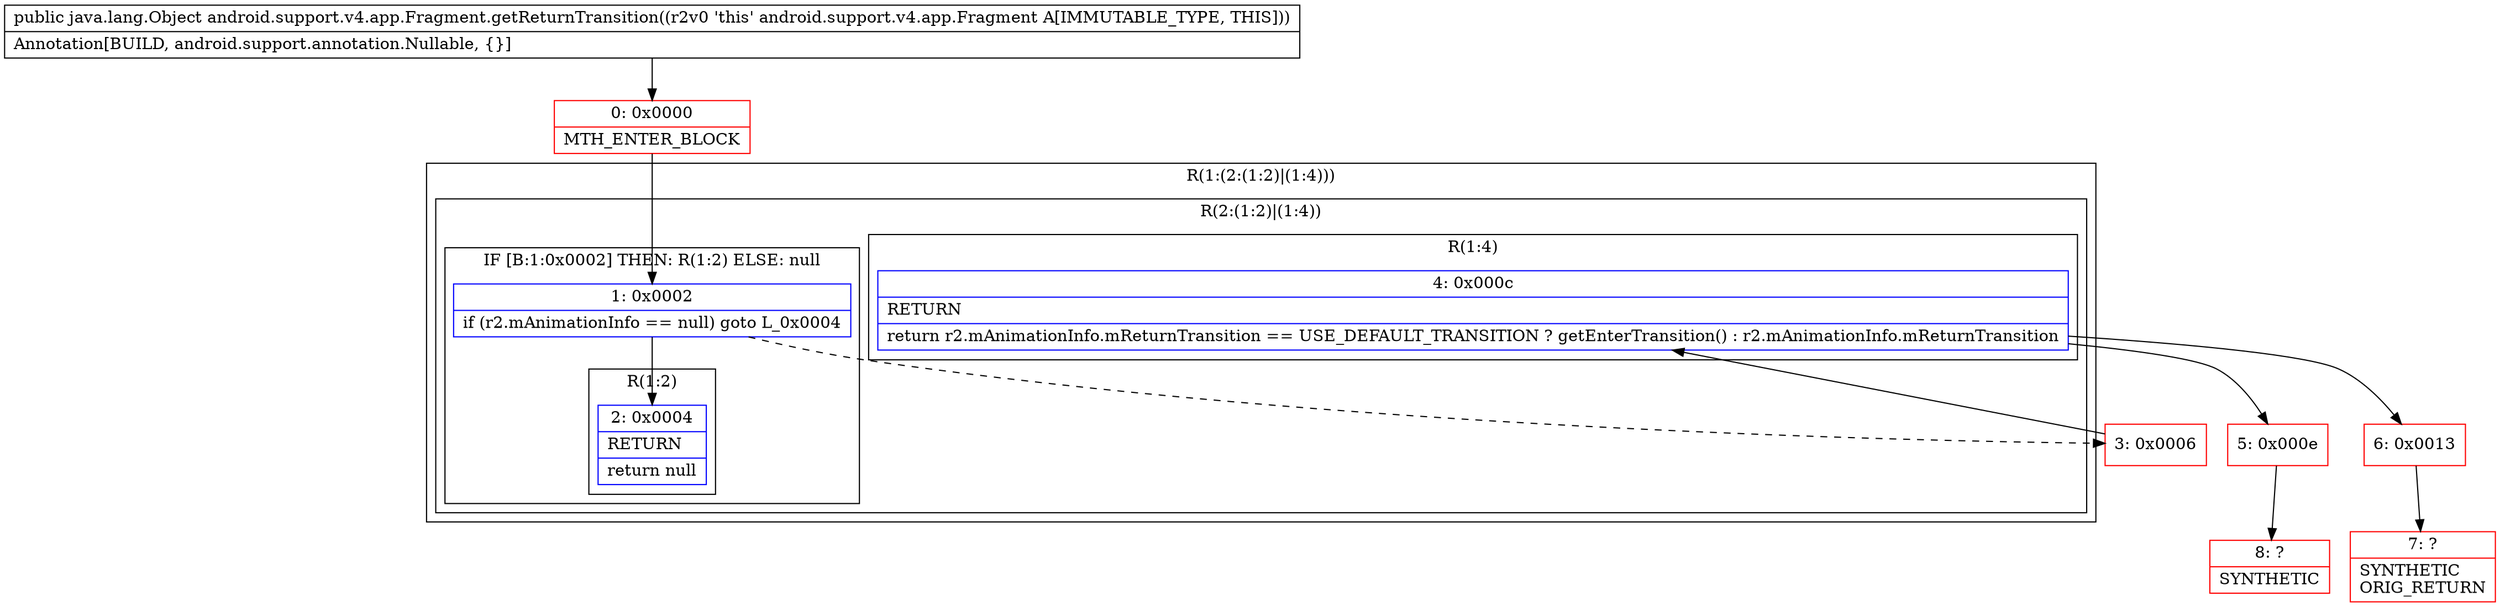digraph "CFG forandroid.support.v4.app.Fragment.getReturnTransition()Ljava\/lang\/Object;" {
subgraph cluster_Region_387570693 {
label = "R(1:(2:(1:2)|(1:4)))";
node [shape=record,color=blue];
subgraph cluster_Region_646161096 {
label = "R(2:(1:2)|(1:4))";
node [shape=record,color=blue];
subgraph cluster_IfRegion_1926118186 {
label = "IF [B:1:0x0002] THEN: R(1:2) ELSE: null";
node [shape=record,color=blue];
Node_1 [shape=record,label="{1\:\ 0x0002|if (r2.mAnimationInfo == null) goto L_0x0004\l}"];
subgraph cluster_Region_974104358 {
label = "R(1:2)";
node [shape=record,color=blue];
Node_2 [shape=record,label="{2\:\ 0x0004|RETURN\l|return null\l}"];
}
}
subgraph cluster_Region_1664069014 {
label = "R(1:4)";
node [shape=record,color=blue];
Node_4 [shape=record,label="{4\:\ 0x000c|RETURN\l|return r2.mAnimationInfo.mReturnTransition == USE_DEFAULT_TRANSITION ? getEnterTransition() : r2.mAnimationInfo.mReturnTransition\l}"];
}
}
}
Node_0 [shape=record,color=red,label="{0\:\ 0x0000|MTH_ENTER_BLOCK\l}"];
Node_3 [shape=record,color=red,label="{3\:\ 0x0006}"];
Node_5 [shape=record,color=red,label="{5\:\ 0x000e}"];
Node_6 [shape=record,color=red,label="{6\:\ 0x0013}"];
Node_7 [shape=record,color=red,label="{7\:\ ?|SYNTHETIC\lORIG_RETURN\l}"];
Node_8 [shape=record,color=red,label="{8\:\ ?|SYNTHETIC\l}"];
MethodNode[shape=record,label="{public java.lang.Object android.support.v4.app.Fragment.getReturnTransition((r2v0 'this' android.support.v4.app.Fragment A[IMMUTABLE_TYPE, THIS]))  | Annotation[BUILD, android.support.annotation.Nullable, \{\}]\l}"];
MethodNode -> Node_0;
Node_1 -> Node_2;
Node_1 -> Node_3[style=dashed];
Node_4 -> Node_5;
Node_4 -> Node_6;
Node_0 -> Node_1;
Node_3 -> Node_4;
Node_5 -> Node_8;
Node_6 -> Node_7;
}

